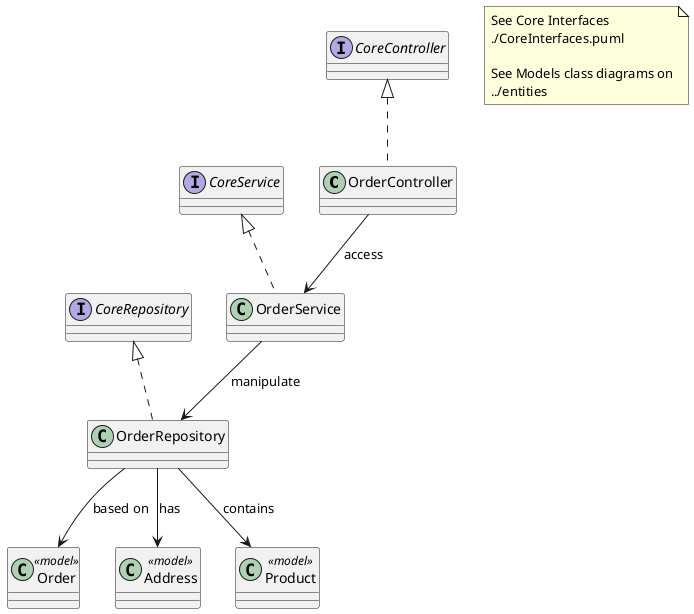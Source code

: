 @startuml

class OrderController implements CoreController {}
class OrderService implements CoreService {}
class OrderRepository implements CoreRepository {}

class Order <<model>> {}
class Address <<model>> {}
class Product <<model>> {}

' Relationships
OrderController --> OrderService : access
OrderService --> OrderRepository : manipulate
OrderRepository --> Order : based on
OrderRepository --> Address : has
OrderRepository --> Product : contains

note as N1
See Core Interfaces
./CoreInterfaces.puml

See Models class diagrams on
../entities
end note

@enduml